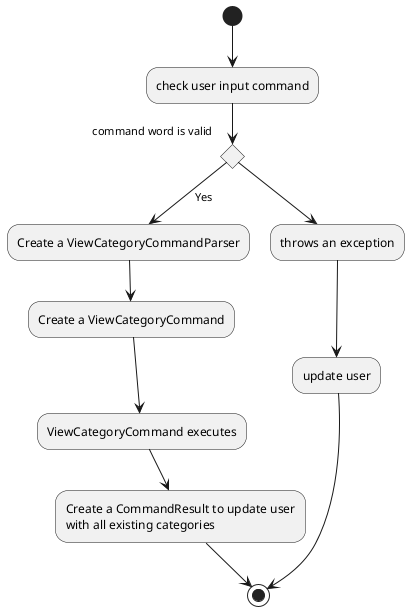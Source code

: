 @startuml
(*)  --> "check user input command"
If "command word is valid" then
--> [Yes] "Create a ViewCategoryCommandParser"
--> "Create a ViewCategoryCommand"
--> "ViewCategoryCommand executes"
--> "Create a CommandResult to update user
with all existing categories"
-->(*)
else
--> "throws an exception"
--> "update user"
Endif
-->(*)
@enduml
